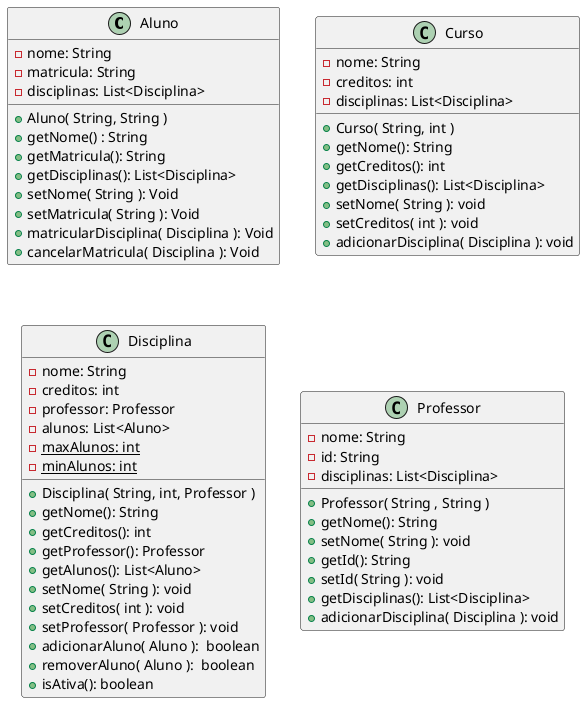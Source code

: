 @startuml

class "Aluno" as aluno {
     'Atributos'
     - nome: String
     - matricula: String
     - disciplinas: List<Disciplina>

     'Métodos'
     + Aluno( String, String )
     + getNome() : String
     + getMatricula(): String
     + getDisciplinas(): List<Disciplina>
     + setNome( String ): Void
     + setMatricula( String ): Void
     + matricularDisciplina( Disciplina ): Void
     + cancelarMatricula( Disciplina ): Void
}

class "Curso" as curso{
    'Atributos'
    - nome: String
    - creditos: int
    - disciplinas: List<Disciplina>

    'Métodos'
    + Curso( String, int )
    + getNome(): String
    + getCreditos(): int
    + getDisciplinas(): List<Disciplina>
    + setNome( String ): void
    + setCreditos( int ): void
    + adicionarDisciplina( Disciplina ): void
}

class "Disciplina" as disciplina {
    'Atributos'
    - nome: String
    - creditos: int
    - professor: Professor
    - alunos: List<Aluno>
    - {static} maxAlunos: int
    - {static} minAlunos: int

    'Métodos'
     + Disciplina( String, int, Professor )
     + getNome(): String
     + getCreditos(): int
     + getProfessor(): Professor
     + getAlunos(): List<Aluno>
     + setNome( String ): void
     + setCreditos( int ): void
     + setProfessor( Professor ): void
     + adicionarAluno( Aluno ):  boolean
     + removerAluno( Aluno ):  boolean
     + isAtiva(): boolean
}


class "Professor" as professor {
    'Atributos'
    - nome: String
    - id: String
    - disciplinas: List<Disciplina>

    'Métodos'
    + Professor( String , String )
    + getNome(): String
    + setNome( String ): void
    + getId(): String
    + setId( String ): void
    + getDisciplinas(): List<Disciplina>
    + adicionarDisciplina( Disciplina ): void
}

'TODO'
'Relacionamentos'

'Documentação Setas: https://plantuml.com/en-dark/class-diagram#9dd2a6eca0c2a0e7'
'Documentação Orientação Seta: https://plantuml.com/en-dark/class-diagram#5a6e75f1261e3d91'
'Documentação Labels: https://plantuml.com/en-dark/class-diagram#4a705b44651caa59'

@enduml